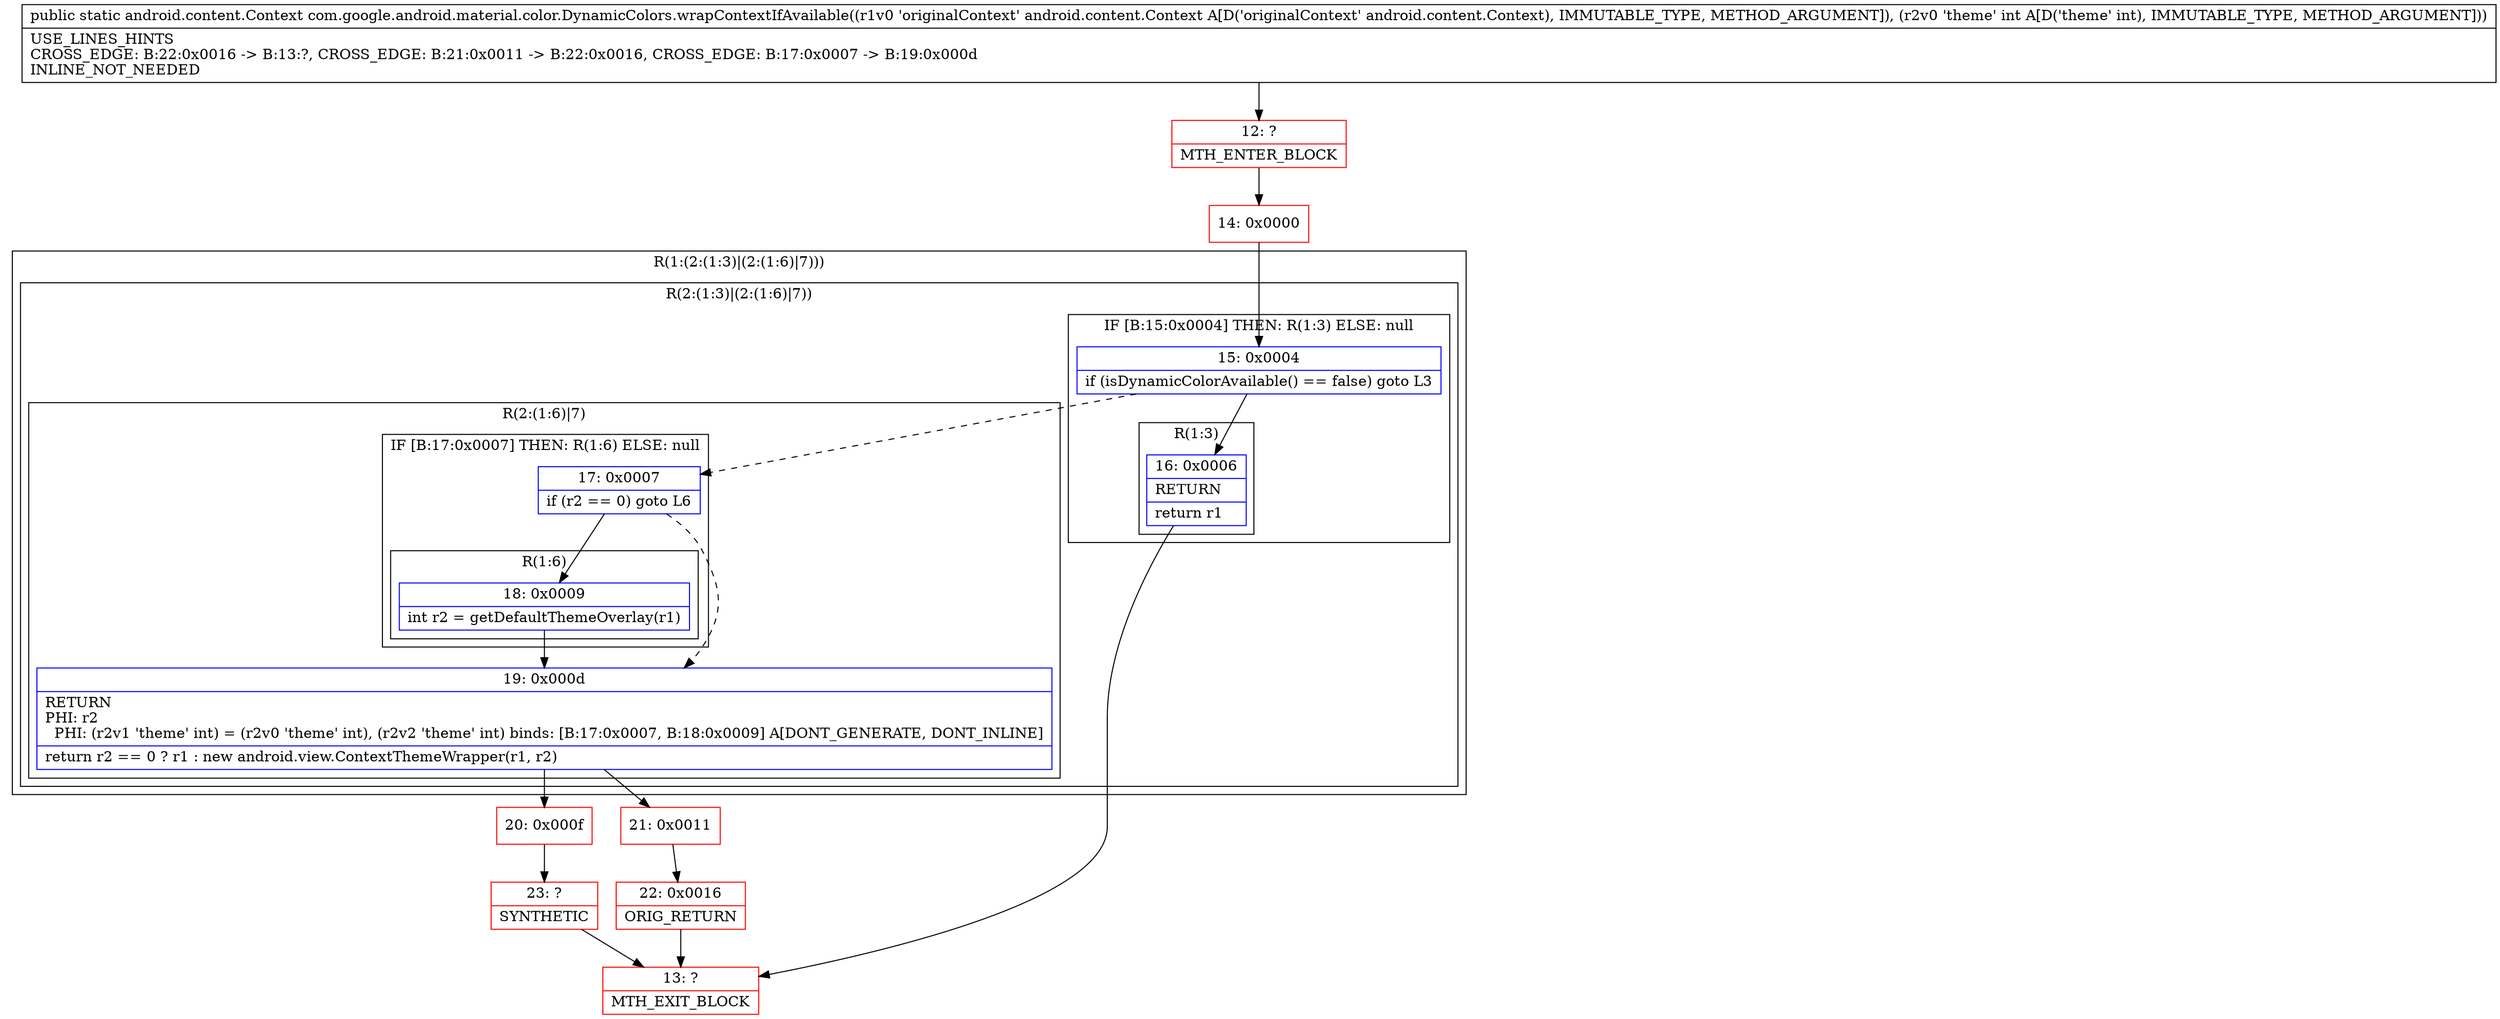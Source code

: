 digraph "CFG forcom.google.android.material.color.DynamicColors.wrapContextIfAvailable(Landroid\/content\/Context;I)Landroid\/content\/Context;" {
subgraph cluster_Region_399411350 {
label = "R(1:(2:(1:3)|(2:(1:6)|7)))";
node [shape=record,color=blue];
subgraph cluster_Region_793937531 {
label = "R(2:(1:3)|(2:(1:6)|7))";
node [shape=record,color=blue];
subgraph cluster_IfRegion_1617203389 {
label = "IF [B:15:0x0004] THEN: R(1:3) ELSE: null";
node [shape=record,color=blue];
Node_15 [shape=record,label="{15\:\ 0x0004|if (isDynamicColorAvailable() == false) goto L3\l}"];
subgraph cluster_Region_1714229603 {
label = "R(1:3)";
node [shape=record,color=blue];
Node_16 [shape=record,label="{16\:\ 0x0006|RETURN\l|return r1\l}"];
}
}
subgraph cluster_Region_88391432 {
label = "R(2:(1:6)|7)";
node [shape=record,color=blue];
subgraph cluster_IfRegion_1050574981 {
label = "IF [B:17:0x0007] THEN: R(1:6) ELSE: null";
node [shape=record,color=blue];
Node_17 [shape=record,label="{17\:\ 0x0007|if (r2 == 0) goto L6\l}"];
subgraph cluster_Region_2050690707 {
label = "R(1:6)";
node [shape=record,color=blue];
Node_18 [shape=record,label="{18\:\ 0x0009|int r2 = getDefaultThemeOverlay(r1)\l}"];
}
}
Node_19 [shape=record,label="{19\:\ 0x000d|RETURN\lPHI: r2 \l  PHI: (r2v1 'theme' int) = (r2v0 'theme' int), (r2v2 'theme' int) binds: [B:17:0x0007, B:18:0x0009] A[DONT_GENERATE, DONT_INLINE]\l|return r2 == 0 ? r1 : new android.view.ContextThemeWrapper(r1, r2)\l}"];
}
}
}
Node_12 [shape=record,color=red,label="{12\:\ ?|MTH_ENTER_BLOCK\l}"];
Node_14 [shape=record,color=red,label="{14\:\ 0x0000}"];
Node_13 [shape=record,color=red,label="{13\:\ ?|MTH_EXIT_BLOCK\l}"];
Node_20 [shape=record,color=red,label="{20\:\ 0x000f}"];
Node_23 [shape=record,color=red,label="{23\:\ ?|SYNTHETIC\l}"];
Node_21 [shape=record,color=red,label="{21\:\ 0x0011}"];
Node_22 [shape=record,color=red,label="{22\:\ 0x0016|ORIG_RETURN\l}"];
MethodNode[shape=record,label="{public static android.content.Context com.google.android.material.color.DynamicColors.wrapContextIfAvailable((r1v0 'originalContext' android.content.Context A[D('originalContext' android.content.Context), IMMUTABLE_TYPE, METHOD_ARGUMENT]), (r2v0 'theme' int A[D('theme' int), IMMUTABLE_TYPE, METHOD_ARGUMENT]))  | USE_LINES_HINTS\lCROSS_EDGE: B:22:0x0016 \-\> B:13:?, CROSS_EDGE: B:21:0x0011 \-\> B:22:0x0016, CROSS_EDGE: B:17:0x0007 \-\> B:19:0x000d\lINLINE_NOT_NEEDED\l}"];
MethodNode -> Node_12;Node_15 -> Node_16;
Node_15 -> Node_17[style=dashed];
Node_16 -> Node_13;
Node_17 -> Node_18;
Node_17 -> Node_19[style=dashed];
Node_18 -> Node_19;
Node_19 -> Node_20;
Node_19 -> Node_21;
Node_12 -> Node_14;
Node_14 -> Node_15;
Node_20 -> Node_23;
Node_23 -> Node_13;
Node_21 -> Node_22;
Node_22 -> Node_13;
}

